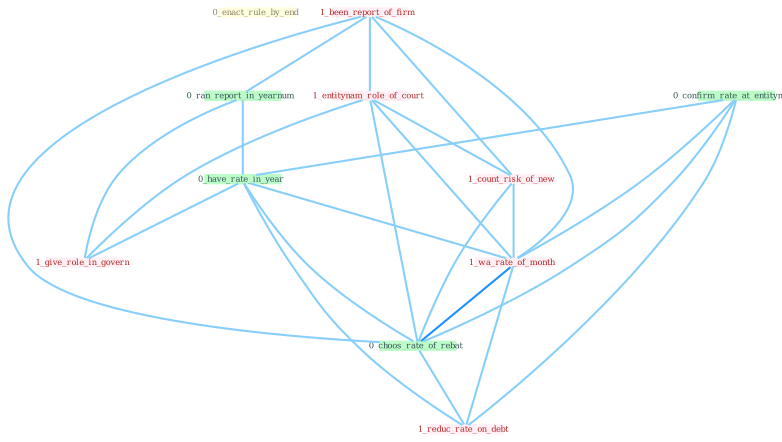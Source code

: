 Graph G{ 
    node
    [shape=polygon,style=filled,width=.5,height=.06,color="#BDFCC9",fixedsize=true,fontsize=4,
    fontcolor="#2f4f4f"];
    {node
    [color="#ffffe0", fontcolor="#8b7d6b"] "0_enact_rule_by_end "}
{node [color="#fff0f5", fontcolor="#b22222"] "1_been_report_of_firm " "1_entitynam_role_of_court " "1_count_risk_of_new " "1_wa_rate_of_month " "1_reduc_rate_on_debt " "1_give_role_in_govern "}
edge [color="#B0E2FF"];

	"1_been_report_of_firm " -- "1_entitynam_role_of_court " [w="1", color="#87cefa" ];
	"1_been_report_of_firm " -- "0_ran_report_in_yearnum " [w="1", color="#87cefa" ];
	"1_been_report_of_firm " -- "1_count_risk_of_new " [w="1", color="#87cefa" ];
	"1_been_report_of_firm " -- "1_wa_rate_of_month " [w="1", color="#87cefa" ];
	"1_been_report_of_firm " -- "0_choos_rate_of_rebat " [w="1", color="#87cefa" ];
	"1_entitynam_role_of_court " -- "1_count_risk_of_new " [w="1", color="#87cefa" ];
	"1_entitynam_role_of_court " -- "1_wa_rate_of_month " [w="1", color="#87cefa" ];
	"1_entitynam_role_of_court " -- "0_choos_rate_of_rebat " [w="1", color="#87cefa" ];
	"1_entitynam_role_of_court " -- "1_give_role_in_govern " [w="1", color="#87cefa" ];
	"0_ran_report_in_yearnum " -- "0_have_rate_in_year " [w="1", color="#87cefa" ];
	"0_ran_report_in_yearnum " -- "1_give_role_in_govern " [w="1", color="#87cefa" ];
	"1_count_risk_of_new " -- "1_wa_rate_of_month " [w="1", color="#87cefa" ];
	"1_count_risk_of_new " -- "0_choos_rate_of_rebat " [w="1", color="#87cefa" ];
	"0_confirm_rate_at_entitynam " -- "0_have_rate_in_year " [w="1", color="#87cefa" ];
	"0_confirm_rate_at_entitynam " -- "1_wa_rate_of_month " [w="1", color="#87cefa" ];
	"0_confirm_rate_at_entitynam " -- "0_choos_rate_of_rebat " [w="1", color="#87cefa" ];
	"0_confirm_rate_at_entitynam " -- "1_reduc_rate_on_debt " [w="1", color="#87cefa" ];
	"0_have_rate_in_year " -- "1_wa_rate_of_month " [w="1", color="#87cefa" ];
	"0_have_rate_in_year " -- "0_choos_rate_of_rebat " [w="1", color="#87cefa" ];
	"0_have_rate_in_year " -- "1_reduc_rate_on_debt " [w="1", color="#87cefa" ];
	"0_have_rate_in_year " -- "1_give_role_in_govern " [w="1", color="#87cefa" ];
	"1_wa_rate_of_month " -- "0_choos_rate_of_rebat " [w="2", color="#1e90ff" , len=0.8];
	"1_wa_rate_of_month " -- "1_reduc_rate_on_debt " [w="1", color="#87cefa" ];
	"0_choos_rate_of_rebat " -- "1_reduc_rate_on_debt " [w="1", color="#87cefa" ];
}
